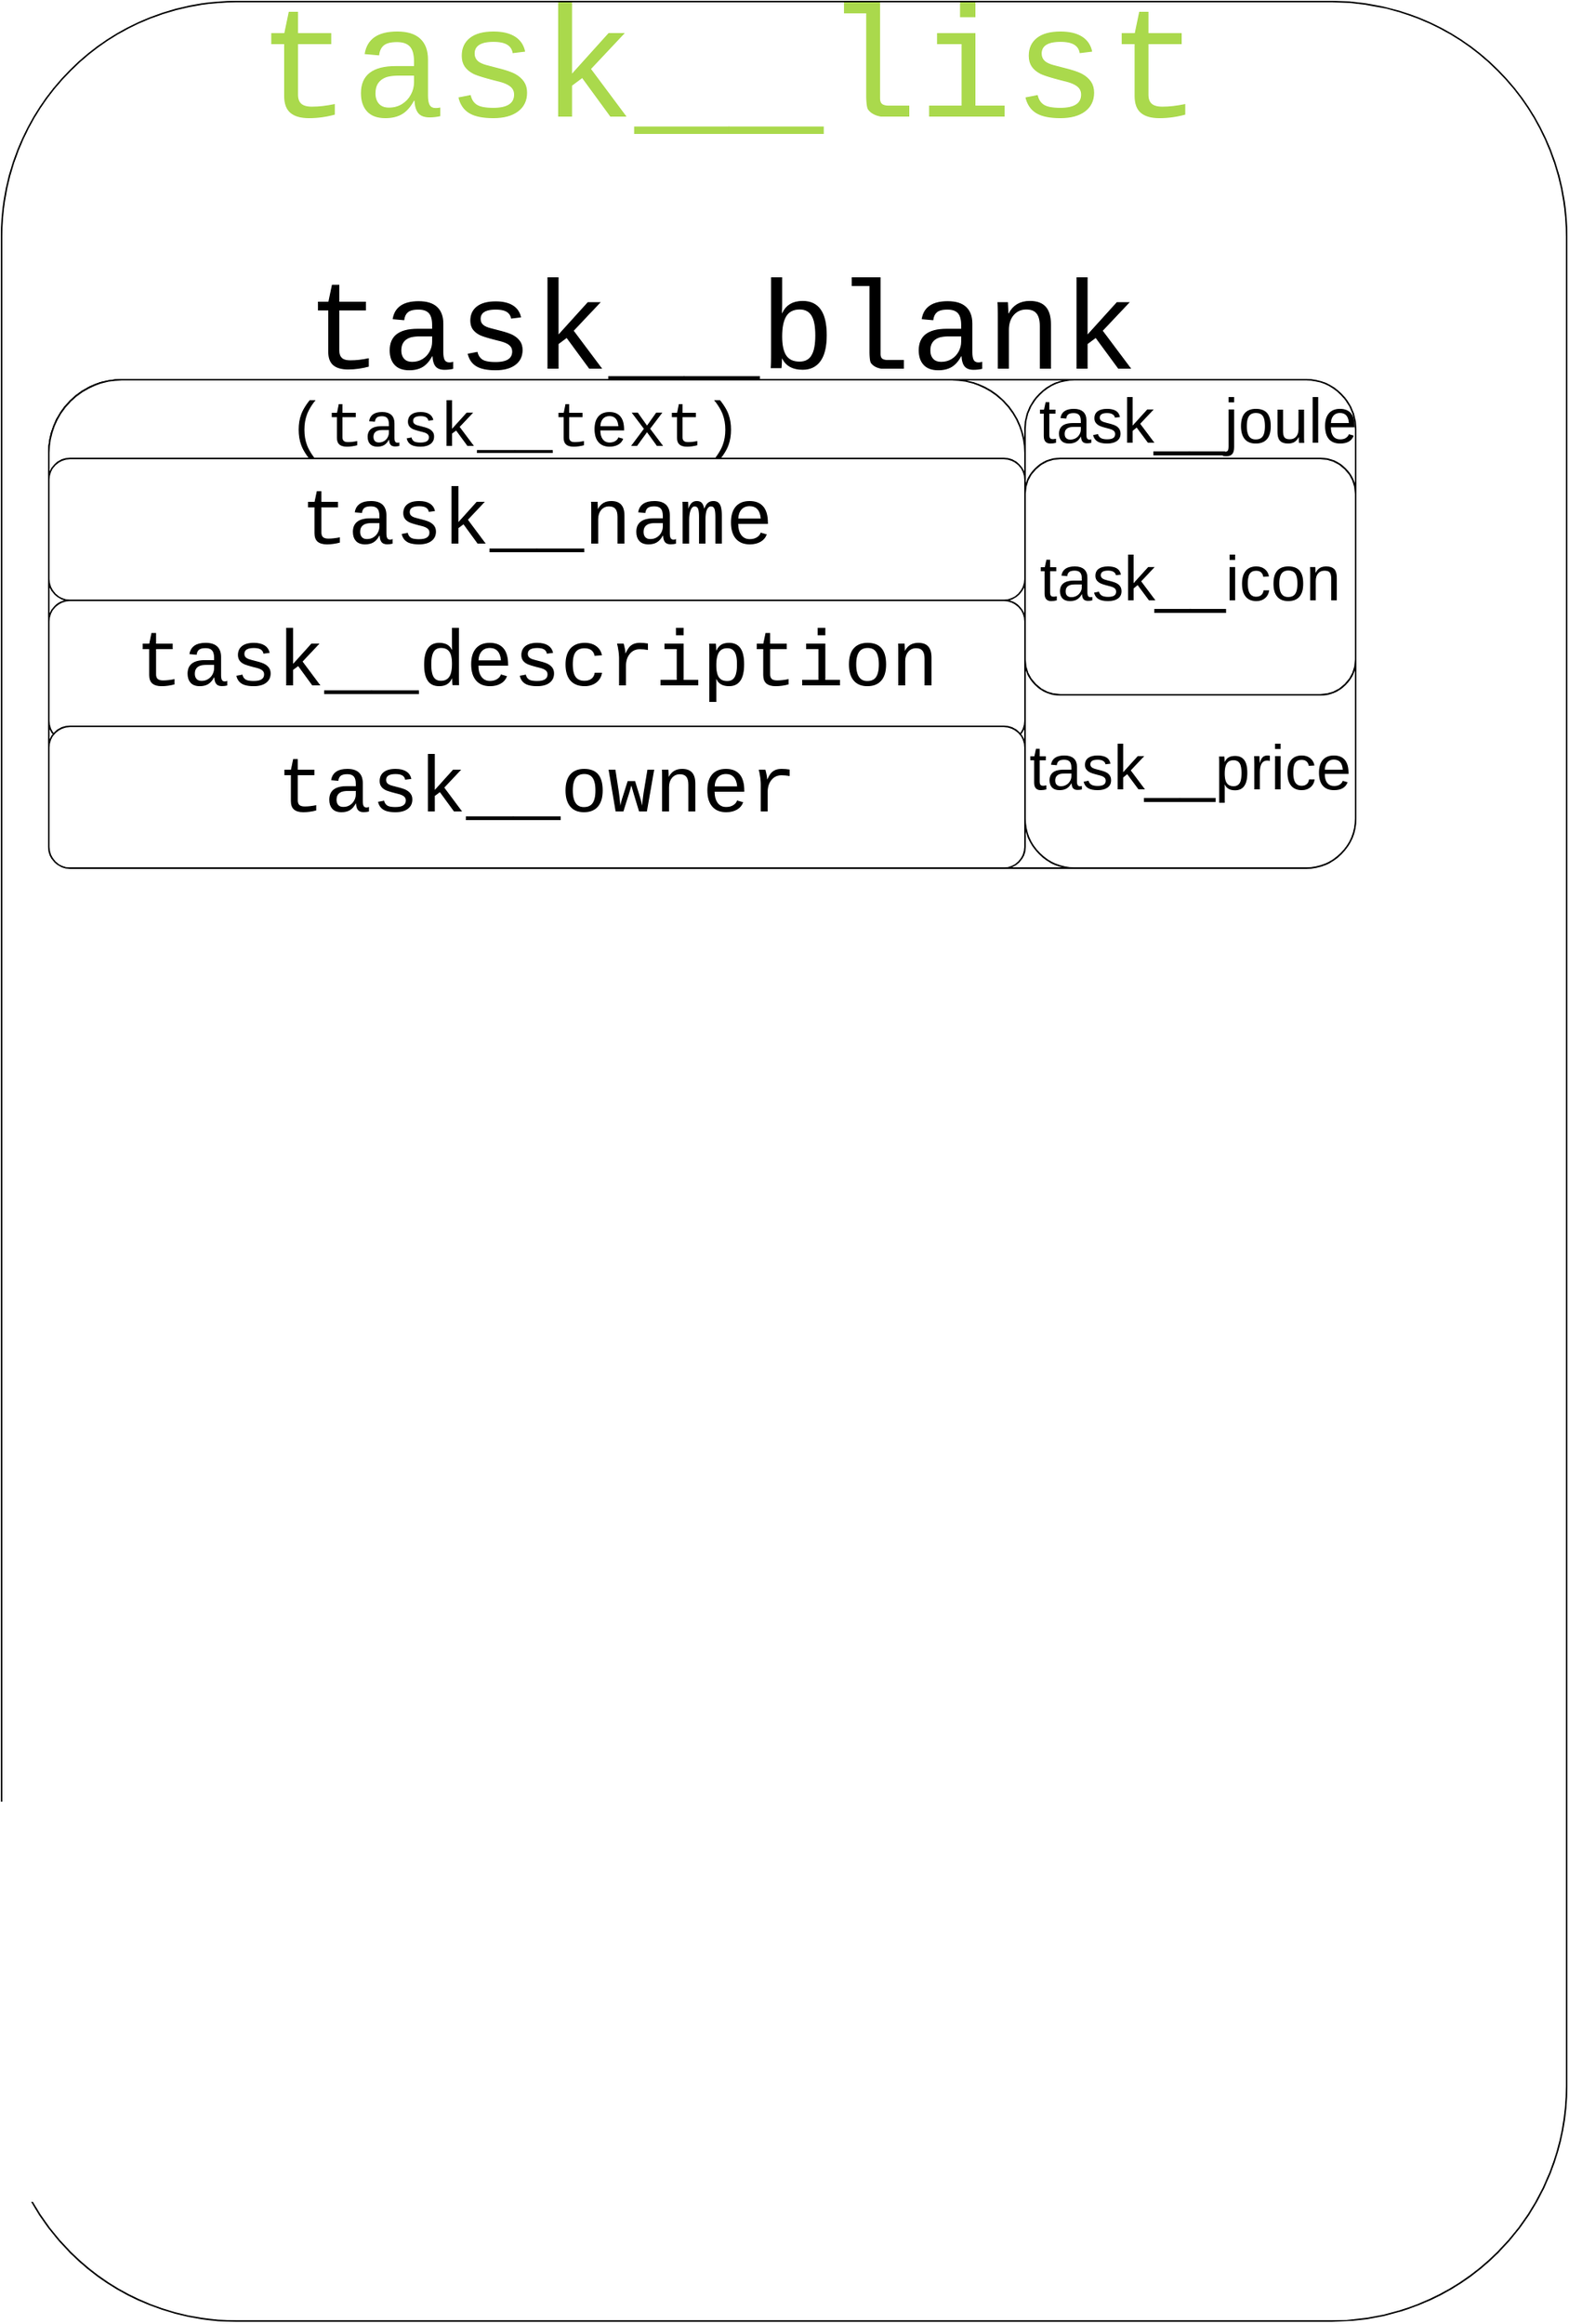 <mxfile>
    <diagram id="tTp2QdTDAsXR5HVMLN80" name="Page-1">
        <mxGraphModel dx="1135" dy="597" grid="1" gridSize="10" guides="1" tooltips="1" connect="1" arrows="1" fold="1" page="1" pageScale="1" pageWidth="850" pageHeight="1100" math="0" shadow="0">
            <root>
                <mxCell id="0"/>
                <mxCell id="1" parent="0"/>
                <mxCell id="2" value="" style="rounded=1;whiteSpace=wrap;html=1;" vertex="1" parent="1">
                    <mxGeometry x="270" y="130" width="994" height="1472.15" as="geometry"/>
                </mxCell>
                <mxCell id="3" value="&lt;span&gt;&lt;/span&gt;&lt;div style=&quot;color: rgb(191, 189, 182); font-family: Consolas, &amp;quot;Courier New&amp;quot;, monospace; line-height: 20px; white-space: pre;&quot;&gt;&lt;span style=&quot;color: rgb(170, 217, 76);&quot;&gt;&lt;font style=&quot;font-size: 100px;&quot;&gt;task__list&lt;/font&gt;&lt;/span&gt;&lt;/div&gt;" style="text;whiteSpace=wrap;html=1;" vertex="1" parent="1">
                    <mxGeometry x="430" y="160" width="570" height="80" as="geometry"/>
                </mxCell>
                <mxCell id="4" value="" style="rounded=1;whiteSpace=wrap;html=1;" vertex="1" parent="1">
                    <mxGeometry x="300" y="370" width="830" height="310" as="geometry"/>
                </mxCell>
                <mxCell id="5" value="&lt;div style=&quot;font-family: Consolas, &amp;quot;Courier New&amp;quot;, monospace; line-height: 20px; white-space: pre;&quot;&gt;&lt;span&gt;&lt;font style=&quot;color: rgb(0, 0, 0); font-size: 80px;&quot;&gt;task__blank&lt;/font&gt;&lt;/span&gt;&lt;/div&gt;" style="text;html=1;align=center;verticalAlign=middle;whiteSpace=wrap;rounded=0;" vertex="1" parent="1">
                    <mxGeometry x="565.5" y="290" width="323" height="120" as="geometry"/>
                </mxCell>
                <mxCell id="8" value="" style="rounded=1;whiteSpace=wrap;html=1;" vertex="1" parent="1">
                    <mxGeometry x="300" y="370" width="620" height="310" as="geometry"/>
                </mxCell>
                <mxCell id="6" value="&lt;div style=&quot;font-family: Consolas, &amp;quot;Courier New&amp;quot;, monospace; line-height: 20px; white-space: pre;&quot;&gt;&lt;font style=&quot;color: rgb(0, 0, 0); font-size: 50px;&quot;&gt;task__name&lt;/font&gt;&lt;/div&gt;" style="rounded=1;whiteSpace=wrap;html=1;" vertex="1" parent="1">
                    <mxGeometry x="300" y="420" width="620" height="90" as="geometry"/>
                </mxCell>
                <mxCell id="9" value="&lt;div style=&quot;font-family: Consolas, &amp;quot;Courier New&amp;quot;, monospace; line-height: 20px; white-space: pre;&quot;&gt;&lt;span&gt;&lt;font style=&quot;font-size: 40px; color: rgb(0, 0, 0);&quot;&gt;(task__text)&lt;/font&gt;&lt;/span&gt;&lt;/div&gt;" style="text;html=1;align=center;verticalAlign=middle;whiteSpace=wrap;rounded=0;" vertex="1" parent="1">
                    <mxGeometry x="565.5" y="380" width="60" height="50" as="geometry"/>
                </mxCell>
                <mxCell id="10" value="&lt;div style=&quot;font-family: Consolas, &amp;quot;Courier New&amp;quot;, monospace; line-height: 20px; white-space: pre;&quot;&gt;&lt;font style=&quot;color: rgb(0, 0, 0); font-size: 50px;&quot;&gt;task__description&lt;/font&gt;&lt;/div&gt;" style="rounded=1;whiteSpace=wrap;html=1;" vertex="1" parent="1">
                    <mxGeometry x="300" y="510" width="620" height="90" as="geometry"/>
                </mxCell>
                <mxCell id="11" value="&lt;div style=&quot;font-family: Consolas, &amp;quot;Courier New&amp;quot;, monospace; line-height: 20px; white-space: pre;&quot;&gt;&lt;font style=&quot;color: rgb(0, 0, 0); font-size: 50px;&quot;&gt;task__owner&lt;/font&gt;&lt;/div&gt;" style="rounded=1;whiteSpace=wrap;html=1;" vertex="1" parent="1">
                    <mxGeometry x="300" y="590" width="620" height="90" as="geometry"/>
                </mxCell>
                <mxCell id="12" value="" style="rounded=1;whiteSpace=wrap;html=1;" vertex="1" parent="1">
                    <mxGeometry x="920" y="370" width="210" height="310" as="geometry"/>
                </mxCell>
                <mxCell id="13" value="&lt;font style=&quot;font-size: 40px;&quot;&gt;task__joule&lt;/font&gt;" style="text;html=1;align=center;verticalAlign=middle;whiteSpace=wrap;rounded=0;" vertex="1" parent="1">
                    <mxGeometry x="1000" y="380" width="60" height="30" as="geometry"/>
                </mxCell>
                <mxCell id="15" value="" style="rounded=1;whiteSpace=wrap;html=1;" vertex="1" parent="1">
                    <mxGeometry x="920" y="420" width="210" height="150" as="geometry"/>
                </mxCell>
                <mxCell id="16" value="&lt;font style=&quot;font-size: 40px;&quot;&gt;task__icon&lt;/font&gt;" style="text;html=1;align=center;verticalAlign=middle;whiteSpace=wrap;rounded=0;" vertex="1" parent="1">
                    <mxGeometry x="995" y="480" width="60" height="30" as="geometry"/>
                </mxCell>
                <mxCell id="17" value="&lt;font style=&quot;font-size: 40px;&quot;&gt;task__price&lt;/font&gt;" style="text;html=1;align=center;verticalAlign=middle;whiteSpace=wrap;rounded=0;" vertex="1" parent="1">
                    <mxGeometry x="995" y="600" width="60" height="30" as="geometry"/>
                </mxCell>
            </root>
        </mxGraphModel>
    </diagram>
</mxfile>